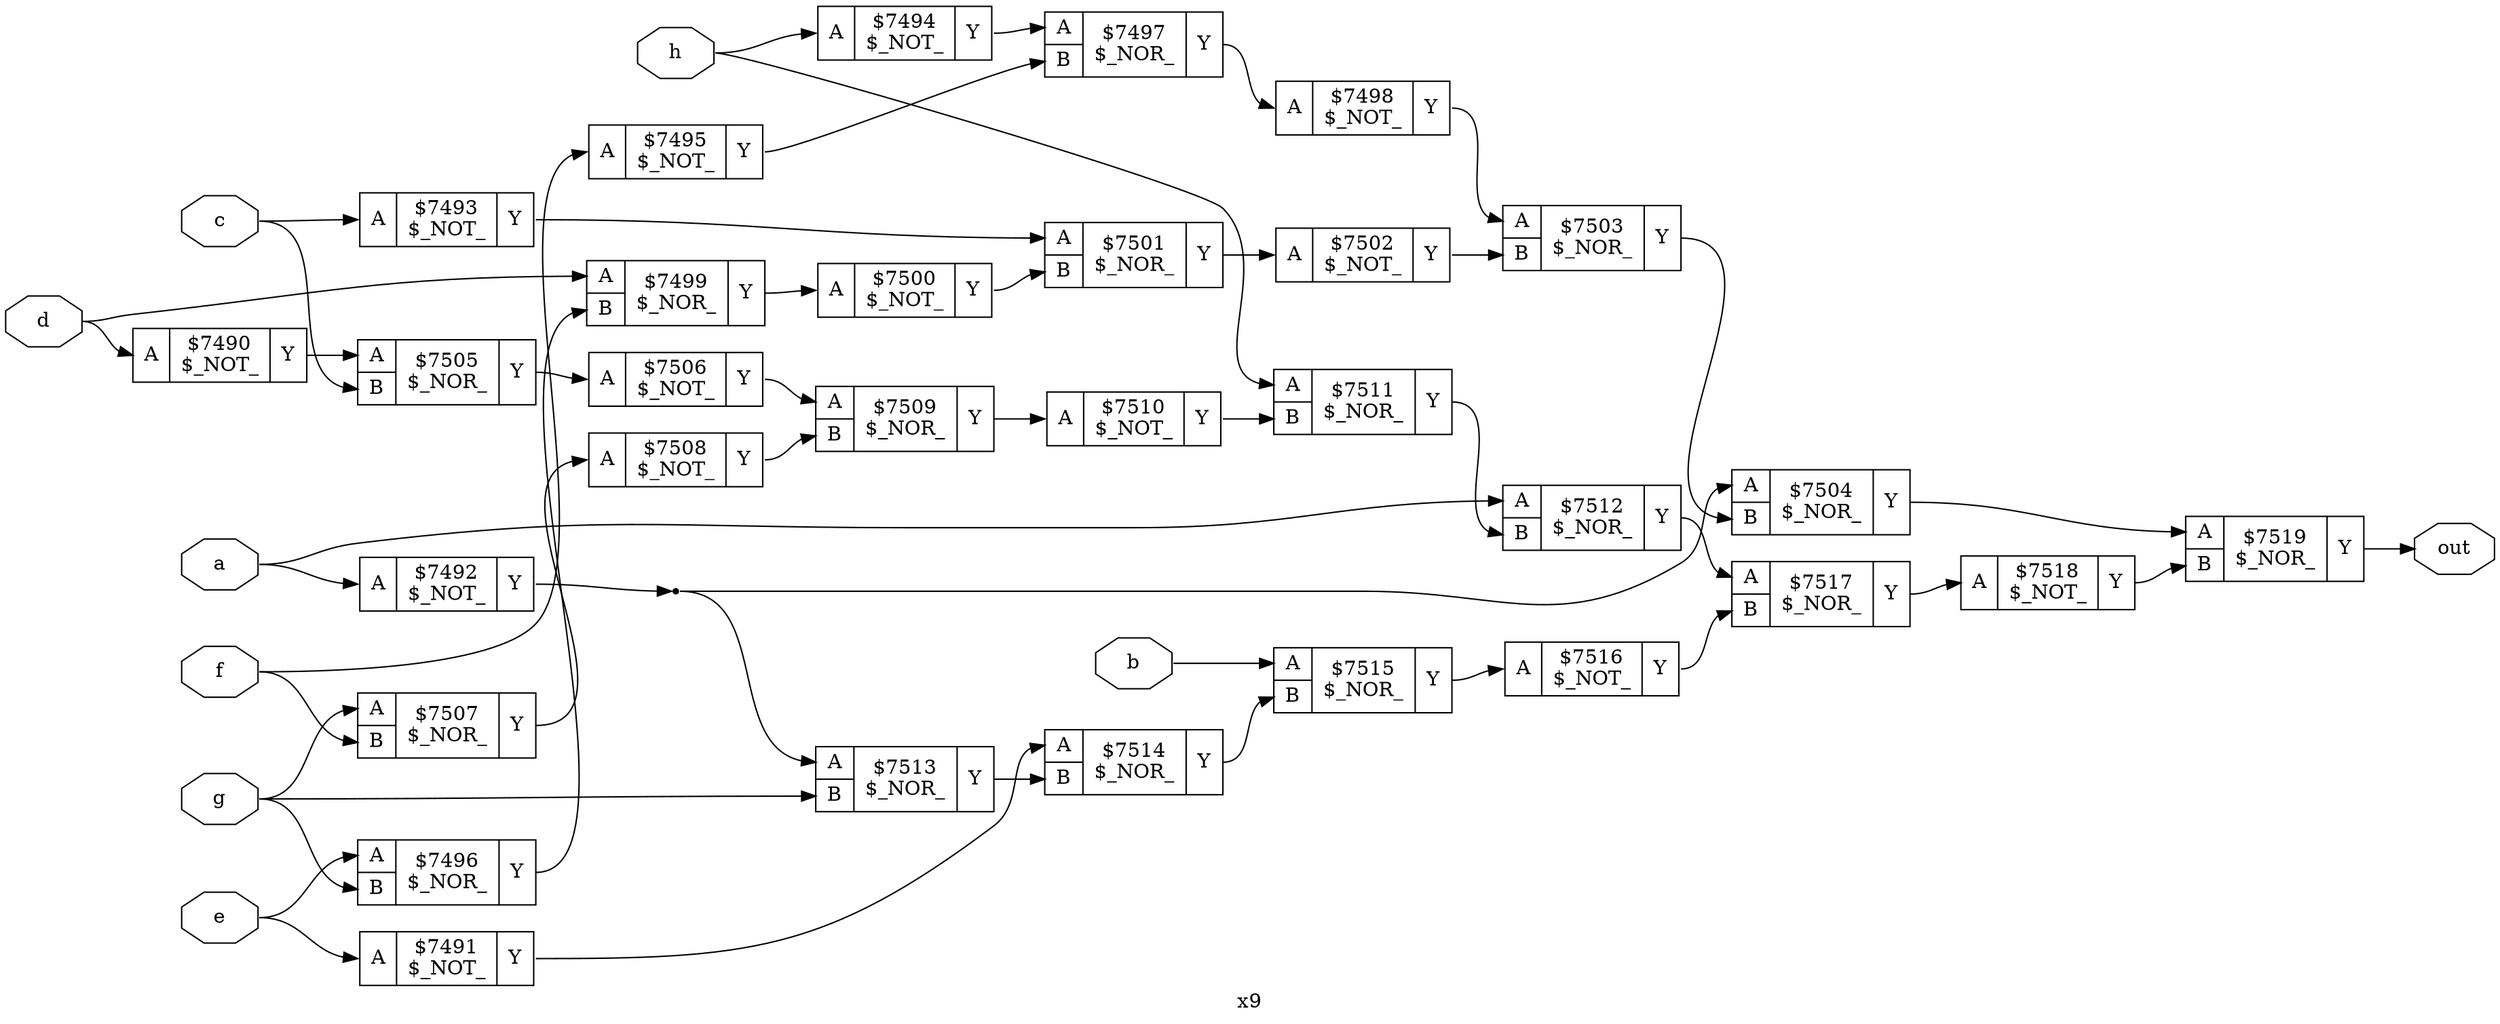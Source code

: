 digraph "x9" {
label="x9";
rankdir="LR";
remincross=true;
n30 [ shape=octagon, label="a", color="black", fontcolor="black" ];
n31 [ shape=octagon, label="b", color="black", fontcolor="black" ];
n32 [ shape=octagon, label="c", color="black", fontcolor="black" ];
n33 [ shape=octagon, label="d", color="black", fontcolor="black" ];
n34 [ shape=octagon, label="e", color="black", fontcolor="black" ];
n35 [ shape=octagon, label="f", color="black", fontcolor="black" ];
n36 [ shape=octagon, label="g", color="black", fontcolor="black" ];
n37 [ shape=octagon, label="h", color="black", fontcolor="black" ];
n38 [ shape=octagon, label="out", color="black", fontcolor="black" ];
c41 [ shape=record, label="{{<p39> A}|$7490\n$_NOT_|{<p40> Y}}" ];
c42 [ shape=record, label="{{<p39> A}|$7491\n$_NOT_|{<p40> Y}}" ];
c43 [ shape=record, label="{{<p39> A}|$7492\n$_NOT_|{<p40> Y}}" ];
c44 [ shape=record, label="{{<p39> A}|$7493\n$_NOT_|{<p40> Y}}" ];
c45 [ shape=record, label="{{<p39> A}|$7494\n$_NOT_|{<p40> Y}}" ];
c46 [ shape=record, label="{{<p39> A}|$7495\n$_NOT_|{<p40> Y}}" ];
c48 [ shape=record, label="{{<p39> A|<p47> B}|$7496\n$_NOR_|{<p40> Y}}" ];
c49 [ shape=record, label="{{<p39> A|<p47> B}|$7497\n$_NOR_|{<p40> Y}}" ];
c50 [ shape=record, label="{{<p39> A}|$7498\n$_NOT_|{<p40> Y}}" ];
c51 [ shape=record, label="{{<p39> A|<p47> B}|$7499\n$_NOR_|{<p40> Y}}" ];
c52 [ shape=record, label="{{<p39> A}|$7500\n$_NOT_|{<p40> Y}}" ];
c53 [ shape=record, label="{{<p39> A|<p47> B}|$7501\n$_NOR_|{<p40> Y}}" ];
c54 [ shape=record, label="{{<p39> A}|$7502\n$_NOT_|{<p40> Y}}" ];
c55 [ shape=record, label="{{<p39> A|<p47> B}|$7503\n$_NOR_|{<p40> Y}}" ];
c56 [ shape=record, label="{{<p39> A|<p47> B}|$7504\n$_NOR_|{<p40> Y}}" ];
c57 [ shape=record, label="{{<p39> A|<p47> B}|$7505\n$_NOR_|{<p40> Y}}" ];
c58 [ shape=record, label="{{<p39> A}|$7506\n$_NOT_|{<p40> Y}}" ];
c59 [ shape=record, label="{{<p39> A|<p47> B}|$7507\n$_NOR_|{<p40> Y}}" ];
c60 [ shape=record, label="{{<p39> A}|$7508\n$_NOT_|{<p40> Y}}" ];
c61 [ shape=record, label="{{<p39> A|<p47> B}|$7509\n$_NOR_|{<p40> Y}}" ];
c62 [ shape=record, label="{{<p39> A}|$7510\n$_NOT_|{<p40> Y}}" ];
c63 [ shape=record, label="{{<p39> A|<p47> B}|$7511\n$_NOR_|{<p40> Y}}" ];
c64 [ shape=record, label="{{<p39> A|<p47> B}|$7512\n$_NOR_|{<p40> Y}}" ];
c65 [ shape=record, label="{{<p39> A|<p47> B}|$7513\n$_NOR_|{<p40> Y}}" ];
c66 [ shape=record, label="{{<p39> A|<p47> B}|$7514\n$_NOR_|{<p40> Y}}" ];
c67 [ shape=record, label="{{<p39> A|<p47> B}|$7515\n$_NOR_|{<p40> Y}}" ];
c68 [ shape=record, label="{{<p39> A}|$7516\n$_NOT_|{<p40> Y}}" ];
c69 [ shape=record, label="{{<p39> A|<p47> B}|$7517\n$_NOR_|{<p40> Y}}" ];
c70 [ shape=record, label="{{<p39> A}|$7518\n$_NOT_|{<p40> Y}}" ];
c71 [ shape=record, label="{{<p39> A|<p47> B}|$7519\n$_NOR_|{<p40> Y}}" ];
c41:p40:e -> c57:p39:w [color="black", label=""];
c51:p40:e -> c52:p39:w [color="black", label=""];
c52:p40:e -> c53:p47:w [color="black", label=""];
c53:p40:e -> c54:p39:w [color="black", label=""];
c54:p40:e -> c55:p47:w [color="black", label=""];
c55:p40:e -> c56:p47:w [color="black", label=""];
c56:p40:e -> c71:p39:w [color="black", label=""];
c57:p40:e -> c58:p39:w [color="black", label=""];
c58:p40:e -> c61:p39:w [color="black", label=""];
c59:p40:e -> c60:p39:w [color="black", label=""];
c60:p40:e -> c61:p47:w [color="black", label=""];
c42:p40:e -> c66:p39:w [color="black", label=""];
c61:p40:e -> c62:p39:w [color="black", label=""];
c62:p40:e -> c63:p47:w [color="black", label=""];
c63:p40:e -> c64:p47:w [color="black", label=""];
c64:p40:e -> c69:p39:w [color="black", label=""];
c65:p40:e -> c66:p47:w [color="black", label=""];
c66:p40:e -> c67:p47:w [color="black", label=""];
c67:p40:e -> c68:p39:w [color="black", label=""];
c68:p40:e -> c69:p47:w [color="black", label=""];
c69:p40:e -> c70:p39:w [color="black", label=""];
c70:p40:e -> c71:p47:w [color="black", label=""];
n3 [ shape=point ];
c43:p40:e -> n3:w [color="black", label=""];
n3:e -> c56:p39:w [color="black", label=""];
n3:e -> c65:p39:w [color="black", label=""];
n30:e -> c43:p39:w [color="black", label=""];
n30:e -> c64:p39:w [color="black", label=""];
n31:e -> c67:p39:w [color="black", label=""];
n32:e -> c44:p39:w [color="black", label=""];
n32:e -> c57:p47:w [color="black", label=""];
n33:e -> c41:p39:w [color="black", label=""];
n33:e -> c51:p39:w [color="black", label=""];
n34:e -> c42:p39:w [color="black", label=""];
n34:e -> c48:p39:w [color="black", label=""];
n35:e -> c46:p39:w [color="black", label=""];
n35:e -> c59:p47:w [color="black", label=""];
n36:e -> c48:p47:w [color="black", label=""];
n36:e -> c59:p39:w [color="black", label=""];
n36:e -> c65:p47:w [color="black", label=""];
n37:e -> c45:p39:w [color="black", label=""];
n37:e -> c63:p39:w [color="black", label=""];
c71:p40:e -> n38:w [color="black", label=""];
c44:p40:e -> c53:p39:w [color="black", label=""];
c45:p40:e -> c49:p39:w [color="black", label=""];
c46:p40:e -> c49:p47:w [color="black", label=""];
c48:p40:e -> c51:p47:w [color="black", label=""];
c49:p40:e -> c50:p39:w [color="black", label=""];
c50:p40:e -> c55:p39:w [color="black", label=""];
}
